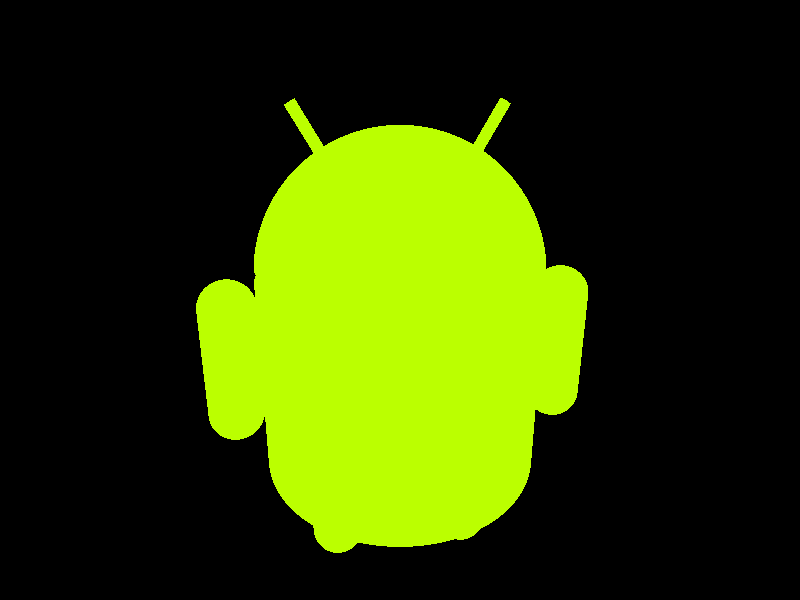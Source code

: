 //This file is licensed under the terms of the CC-LGPL

// Author: Karl Ostmo
// Date: 10/30/2009

#include "colors.inc"
#include "metals.inc"

// See http://www.android.com/branding.html
// and http://en.wikipedia.org/wiki/File:Android-logo.svg

/*
plane {
   <0, 1, 0>, 0
   
   pigment {
      checker 
      color rgb <0, 0, 0>
      color rgb <1, 1, 1>
   }
   translate y*(-0.55)
}
*/
light_source {
   <2.8, 2, -2.83333>, rgb <1, 1, 1>
}

camera {
   perspective
   location <2, 1.2, -0.3>
   sky <0, 1, 0>
   direction <0, 0, 1>
   right <1.33333, 0, 0>
   up <0, 1, 0>
   look_at <0, 0.5, 0>
}

#declare antennae_angle = 30;
#declare antennae_length = 0.2;
#declare eye_height = 0.8;

#declare Antenna = cylinder {
	<0, antennae_length, 0>, <0, 0, 0>, 0.02
}

#declare Arm = merge {
     sphere {
        <0, 0, 0>, 0.1
        translate <0, 0.5, 0>
     }
     
     cylinder {
        <0, 0.5, 0>, <0, 0.1, 0>, 0.1
     }
     
     sphere {
        <0, 0.1, 0>, 0.1
     }
}

#declare Leg = merge {
         cylinder {
            <0, 0.5, 0>, <0, -0.2, 0>, 0.1
            translate <0, -0.25, 0>
         }
         sphere {
            <0, -0.2, 0>, 0.1
            translate <0, -0.25, 0>
         }
      }


#declare EyeSocket = cylinder {
            <0, 0.5, 0>, <0, 0, 0>, 0.05
            rotate z*(-90)
            translate <0, eye_height, 0>
         }


merge {
   merge {
      object{ Antenna
      rotate x*(-antennae_angle)
         translate <0, 1, -0.25>}
      
      object{ Antenna
      rotate x*(antennae_angle)
         translate <0, 1, 0.25>}
   }
   
   merge {
      object{ Arm
            translate z*(-0.6)}

      object{ Arm
            translate z*(0.6)}
   }
   
   merge {
      object{ Leg
            translate z*(.25)}
  
        object{ Leg
            translate z*(-.25)}
   }

   difference {
      // Head and Torso
      
      merge {
         // Torso
         
         cylinder {
            <0, 0.6, 0>, <0, -0.1, 0>, 0.5
         }
         
         sphere {
            <0, 0.6, 0>, 0.5
         }
         
         torus {
            0.4, 0.1
            translate y*(-0.1)
         }
         
         cylinder {
            <0, 0.1, 0>, <0, -0.2, 0>, 0.4
         }
      }
      
      cylinder {
      	// Head-torso spacing
         <0, 0.65, 0>, <0, 0.6, 0>, 0.6
      }
      
      merge {
         // Eye sockets
           object{ EyeSocket
            translate z*(-.25)}
           object{ EyeSocket
            translate z*(.25)}
     }

   }
   
   // Android Green is: #A4C639 or <0.64, 0.78, 0.22>
   
	pigment {
		MediumSpringGreen
	}
	/*
	finish {
		F_MetalD	
		ambient 0.2
		diffuse 0.6
	}
	*/
}